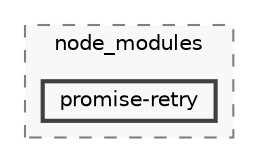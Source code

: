digraph "backend/node_modules/promise-retry"
{
 // LATEX_PDF_SIZE
  bgcolor="transparent";
  edge [fontname=Helvetica,fontsize=10,labelfontname=Helvetica,labelfontsize=10];
  node [fontname=Helvetica,fontsize=10,shape=box,height=0.2,width=0.4];
  compound=true
  subgraph clusterdir_86dbea9de526ba50b112ba867d8b4b1f {
    graph [ bgcolor="#f8f8f8", pencolor="grey50", label="node_modules", fontname=Helvetica,fontsize=10 style="filled,dashed", URL="dir_86dbea9de526ba50b112ba867d8b4b1f.html",tooltip=""]
  dir_f6b0a568255b77d185fe122c9730f354 [label="promise-retry", fillcolor="#f8f8f8", color="grey25", style="filled,bold", URL="dir_f6b0a568255b77d185fe122c9730f354.html",tooltip=""];
  }
}
